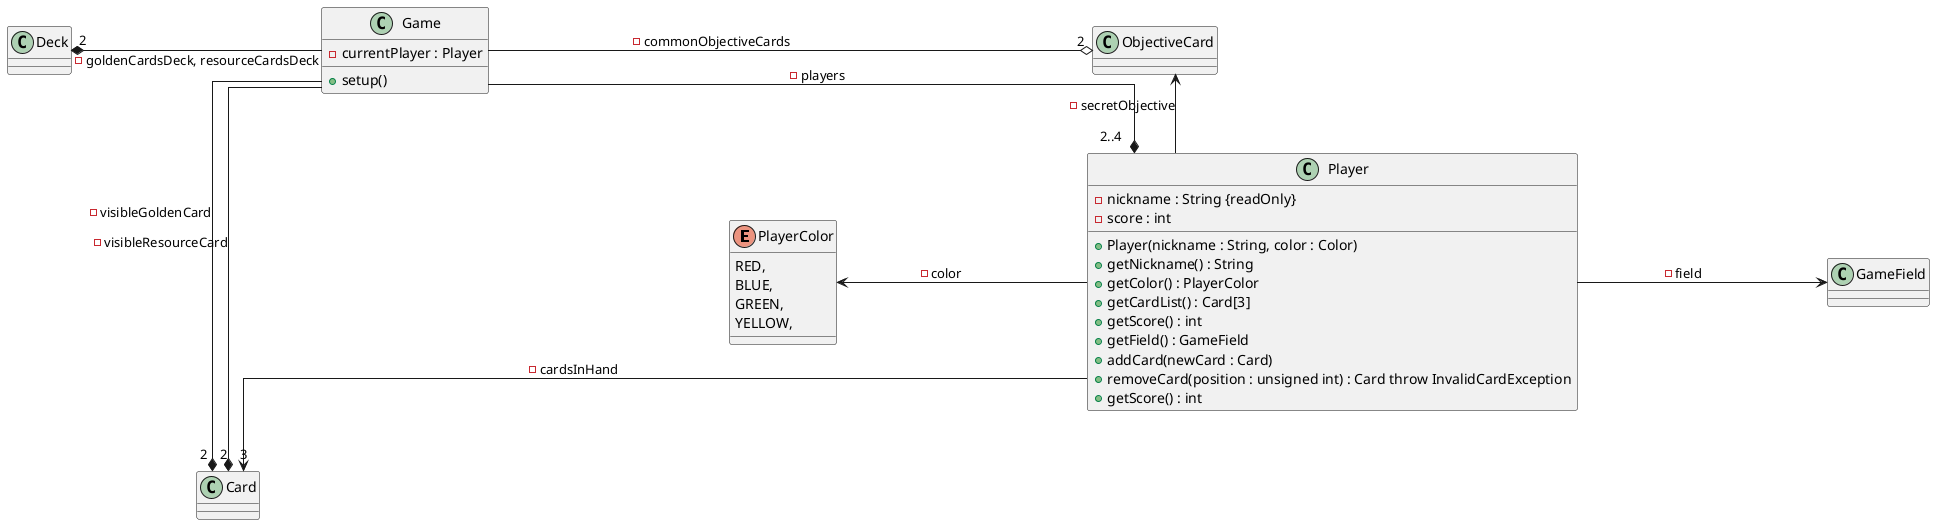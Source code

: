 @startuml

!startsub GAME
skinparam linetype ortho
skinparam nodesep 250
skinparam ranksep 60

enum PlayerColor {
    RED,
    BLUE,
    GREEN,
    YELLOW,
}

class Game {
    - currentPlayer : Player
    + setup()
}

class Player {
    - nickname : String {readOnly}
    - score : int
    + Player(nickname : String, color : Color)
    + getNickname() : String
    + getColor() : PlayerColor
    + getCardList() : Card[3]
    + getScore() : int
    + getField() : GameField
    + addCard(newCard : Card)
    + removeCard(position : unsigned int) : Card throw InvalidCardException
    + getScore() : int
}
'note top: getCardList() returns card in the same position used by removeCard()

Player -l-> PlayerColor : - color
Player -u-> ObjectiveCard : - secretObjective
Player --> "3" Card : - cardsInHand
Player -r-> GameField : -field

Game -d-* "2..4" Player : - players
Game -l-* "2" Deck : - goldenCardsDeck, resourceCardsDeck
Game --* "2" Card : - visibleGoldenCard
Game --* "2" Card : - visibleResourceCard
Game -r-o "2" ObjectiveCard : - commonObjectiveCards

!endsub

@enduml